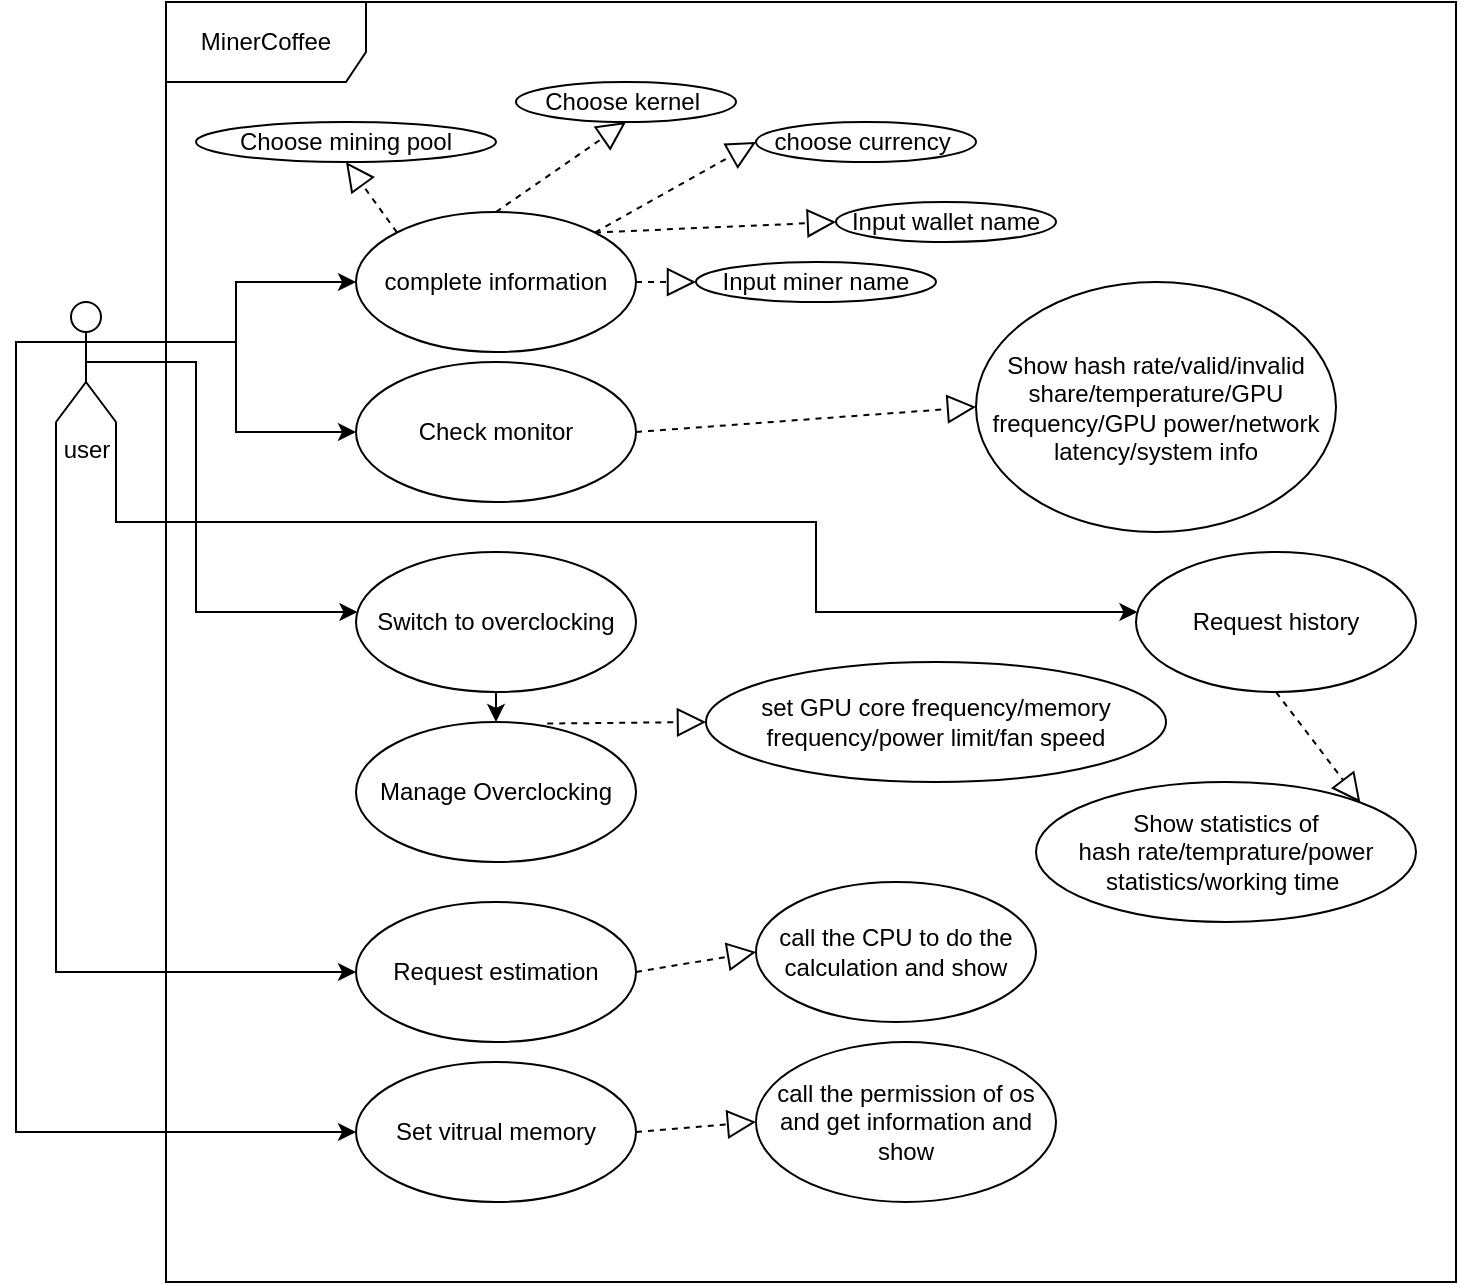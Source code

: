 <mxfile version="14.4.9" type="device"><diagram id="Zq-D7u7zz_o8BpnSoOA7" name="Page-1"><mxGraphModel dx="1278" dy="1748" grid="1" gridSize="10" guides="1" tooltips="1" connect="1" arrows="1" fold="1" page="1" pageScale="1" pageWidth="1600" pageHeight="1200" math="0" shadow="0"><root><mxCell id="0"/><mxCell id="1" parent="0"/><mxCell id="Er7A4a0yygFD07TNyNF_-1" value="MinerCoffee" style="shape=umlFrame;whiteSpace=wrap;html=1;width=100;height=40;" parent="1" vertex="1"><mxGeometry x="205" y="-20" width="645" height="640" as="geometry"/></mxCell><mxCell id="Er7A4a0yygFD07TNyNF_-17" style="edgeStyle=orthogonalEdgeStyle;rounded=0;orthogonalLoop=1;jettySize=auto;html=1;exitX=1;exitY=0.333;exitDx=0;exitDy=0;exitPerimeter=0;" parent="1" source="Er7A4a0yygFD07TNyNF_-2" target="Er7A4a0yygFD07TNyNF_-5" edge="1"><mxGeometry relative="1" as="geometry"/></mxCell><mxCell id="Er7A4a0yygFD07TNyNF_-18" style="edgeStyle=orthogonalEdgeStyle;rounded=0;orthogonalLoop=1;jettySize=auto;html=1;exitX=1;exitY=0.333;exitDx=0;exitDy=0;exitPerimeter=0;" parent="1" source="Er7A4a0yygFD07TNyNF_-2" target="Er7A4a0yygFD07TNyNF_-11" edge="1"><mxGeometry relative="1" as="geometry"/></mxCell><mxCell id="Er7A4a0yygFD07TNyNF_-19" style="edgeStyle=orthogonalEdgeStyle;rounded=0;orthogonalLoop=1;jettySize=auto;html=1;exitX=0.5;exitY=0.5;exitDx=0;exitDy=0;exitPerimeter=0;" parent="1" source="Er7A4a0yygFD07TNyNF_-2" target="Er7A4a0yygFD07TNyNF_-12" edge="1"><mxGeometry relative="1" as="geometry"><Array as="points"><mxPoint x="220" y="160"/><mxPoint x="220" y="285"/></Array></mxGeometry></mxCell><mxCell id="Er7A4a0yygFD07TNyNF_-21" style="edgeStyle=orthogonalEdgeStyle;rounded=0;orthogonalLoop=1;jettySize=auto;html=1;exitX=0;exitY=1;exitDx=0;exitDy=0;exitPerimeter=0;entryX=0;entryY=0.5;entryDx=0;entryDy=0;" parent="1" source="Er7A4a0yygFD07TNyNF_-2" target="Er7A4a0yygFD07TNyNF_-14" edge="1"><mxGeometry relative="1" as="geometry"/></mxCell><mxCell id="Er7A4a0yygFD07TNyNF_-22" style="edgeStyle=orthogonalEdgeStyle;rounded=0;orthogonalLoop=1;jettySize=auto;html=1;exitX=0;exitY=0.333;exitDx=0;exitDy=0;exitPerimeter=0;entryX=0;entryY=0.5;entryDx=0;entryDy=0;" parent="1" source="Er7A4a0yygFD07TNyNF_-2" target="Er7A4a0yygFD07TNyNF_-15" edge="1"><mxGeometry relative="1" as="geometry"/></mxCell><mxCell id="Er7A4a0yygFD07TNyNF_-28" style="edgeStyle=orthogonalEdgeStyle;rounded=0;orthogonalLoop=1;jettySize=auto;html=1;exitX=1;exitY=1;exitDx=0;exitDy=0;exitPerimeter=0;" parent="1" source="Er7A4a0yygFD07TNyNF_-2" target="Er7A4a0yygFD07TNyNF_-16" edge="1"><mxGeometry relative="1" as="geometry"><Array as="points"><mxPoint x="180" y="240"/><mxPoint x="530" y="240"/><mxPoint x="530" y="285"/></Array></mxGeometry></mxCell><mxCell id="Er7A4a0yygFD07TNyNF_-2" value="user" style="shape=umlActor;verticalLabelPosition=bottom;verticalAlign=top;html=1;" parent="1" vertex="1"><mxGeometry x="150" y="130" width="30" height="60" as="geometry"/></mxCell><mxCell id="Er7A4a0yygFD07TNyNF_-5" value="complete information" style="ellipse;whiteSpace=wrap;html=1;" parent="1" vertex="1"><mxGeometry x="300" y="85" width="140" height="70" as="geometry"/></mxCell><mxCell id="Er7A4a0yygFD07TNyNF_-6" value="Choose mining pool" style="ellipse;whiteSpace=wrap;html=1;" parent="1" vertex="1"><mxGeometry x="220" y="40" width="150" height="20" as="geometry"/></mxCell><mxCell id="Er7A4a0yygFD07TNyNF_-7" value="Input miner name" style="ellipse;whiteSpace=wrap;html=1;" parent="1" vertex="1"><mxGeometry x="470" y="110" width="120" height="20" as="geometry"/></mxCell><mxCell id="Er7A4a0yygFD07TNyNF_-8" value="Input wallet name" style="ellipse;whiteSpace=wrap;html=1;" parent="1" vertex="1"><mxGeometry x="540" y="80" width="110" height="20" as="geometry"/></mxCell><mxCell id="Er7A4a0yygFD07TNyNF_-9" value="choose currency&amp;nbsp;" style="ellipse;whiteSpace=wrap;html=1;" parent="1" vertex="1"><mxGeometry x="500" y="40" width="110" height="20" as="geometry"/></mxCell><mxCell id="Er7A4a0yygFD07TNyNF_-10" value="Choose kernel&amp;nbsp;" style="ellipse;whiteSpace=wrap;html=1;" parent="1" vertex="1"><mxGeometry x="380" y="20" width="110" height="20" as="geometry"/></mxCell><mxCell id="Er7A4a0yygFD07TNyNF_-11" value="Check monitor" style="ellipse;whiteSpace=wrap;html=1;" parent="1" vertex="1"><mxGeometry x="300" y="160" width="140" height="70" as="geometry"/></mxCell><mxCell id="Er7A4a0yygFD07TNyNF_-29" style="edgeStyle=orthogonalEdgeStyle;rounded=0;orthogonalLoop=1;jettySize=auto;html=1;exitX=0.5;exitY=1;exitDx=0;exitDy=0;entryX=0.5;entryY=0;entryDx=0;entryDy=0;" parent="1" source="Er7A4a0yygFD07TNyNF_-12" target="Er7A4a0yygFD07TNyNF_-13" edge="1"><mxGeometry relative="1" as="geometry"/></mxCell><mxCell id="Er7A4a0yygFD07TNyNF_-12" value="Switch to overclocking" style="ellipse;whiteSpace=wrap;html=1;" parent="1" vertex="1"><mxGeometry x="300" y="255" width="140" height="70" as="geometry"/></mxCell><mxCell id="Er7A4a0yygFD07TNyNF_-13" value="Manage Overclocking" style="ellipse;whiteSpace=wrap;html=1;" parent="1" vertex="1"><mxGeometry x="300" y="340" width="140" height="70" as="geometry"/></mxCell><mxCell id="Er7A4a0yygFD07TNyNF_-14" value="Request estimation" style="ellipse;whiteSpace=wrap;html=1;" parent="1" vertex="1"><mxGeometry x="300" y="430" width="140" height="70" as="geometry"/></mxCell><mxCell id="Er7A4a0yygFD07TNyNF_-15" value="Set vitrual memory" style="ellipse;whiteSpace=wrap;html=1;" parent="1" vertex="1"><mxGeometry x="300" y="510" width="140" height="70" as="geometry"/></mxCell><mxCell id="Er7A4a0yygFD07TNyNF_-16" value="Request history" style="ellipse;whiteSpace=wrap;html=1;" parent="1" vertex="1"><mxGeometry x="690" y="255" width="140" height="70" as="geometry"/></mxCell><mxCell id="Er7A4a0yygFD07TNyNF_-23" value="" style="endArrow=block;dashed=1;endFill=0;endSize=12;html=1;exitX=0;exitY=0;exitDx=0;exitDy=0;entryX=0.5;entryY=1;entryDx=0;entryDy=0;" parent="1" source="Er7A4a0yygFD07TNyNF_-5" target="Er7A4a0yygFD07TNyNF_-6" edge="1"><mxGeometry width="160" relative="1" as="geometry"><mxPoint x="570" y="220" as="sourcePoint"/><mxPoint x="730" y="220" as="targetPoint"/></mxGeometry></mxCell><mxCell id="Er7A4a0yygFD07TNyNF_-24" value="" style="endArrow=block;dashed=1;endFill=0;endSize=12;html=1;exitX=0.5;exitY=0;exitDx=0;exitDy=0;entryX=0.5;entryY=1;entryDx=0;entryDy=0;" parent="1" source="Er7A4a0yygFD07TNyNF_-5" target="Er7A4a0yygFD07TNyNF_-10" edge="1"><mxGeometry width="160" relative="1" as="geometry"><mxPoint x="330.503" y="105.251" as="sourcePoint"/><mxPoint x="295" y="70" as="targetPoint"/></mxGeometry></mxCell><mxCell id="Er7A4a0yygFD07TNyNF_-25" value="" style="endArrow=block;dashed=1;endFill=0;endSize=12;html=1;exitX=1;exitY=0;exitDx=0;exitDy=0;entryX=0;entryY=0.5;entryDx=0;entryDy=0;" parent="1" source="Er7A4a0yygFD07TNyNF_-5" target="Er7A4a0yygFD07TNyNF_-9" edge="1"><mxGeometry width="160" relative="1" as="geometry"><mxPoint x="340.503" y="115.251" as="sourcePoint"/><mxPoint x="305" y="80" as="targetPoint"/></mxGeometry></mxCell><mxCell id="Er7A4a0yygFD07TNyNF_-26" value="" style="endArrow=block;dashed=1;endFill=0;endSize=12;html=1;exitX=1;exitY=0;exitDx=0;exitDy=0;entryX=0;entryY=0.5;entryDx=0;entryDy=0;" parent="1" source="Er7A4a0yygFD07TNyNF_-5" target="Er7A4a0yygFD07TNyNF_-8" edge="1"><mxGeometry width="160" relative="1" as="geometry"><mxPoint x="429.497" y="105.251" as="sourcePoint"/><mxPoint x="480" y="70" as="targetPoint"/></mxGeometry></mxCell><mxCell id="Er7A4a0yygFD07TNyNF_-27" value="" style="endArrow=block;dashed=1;endFill=0;endSize=12;html=1;exitX=1;exitY=0.5;exitDx=0;exitDy=0;entryX=0;entryY=0.5;entryDx=0;entryDy=0;" parent="1" source="Er7A4a0yygFD07TNyNF_-5" target="Er7A4a0yygFD07TNyNF_-7" edge="1"><mxGeometry width="160" relative="1" as="geometry"><mxPoint x="439.497" y="115.251" as="sourcePoint"/><mxPoint x="490" y="80" as="targetPoint"/></mxGeometry></mxCell><mxCell id="Er7A4a0yygFD07TNyNF_-30" value="set GPU core frequency/memory frequency/power limit/fan speed" style="ellipse;whiteSpace=wrap;html=1;" parent="1" vertex="1"><mxGeometry x="475" y="310" width="230" height="60" as="geometry"/></mxCell><mxCell id="Er7A4a0yygFD07TNyNF_-31" value="" style="endArrow=block;dashed=1;endFill=0;endSize=12;html=1;exitX=0.683;exitY=0.011;exitDx=0;exitDy=0;exitPerimeter=0;entryX=0;entryY=0.5;entryDx=0;entryDy=0;" parent="1" source="Er7A4a0yygFD07TNyNF_-13" target="Er7A4a0yygFD07TNyNF_-30" edge="1"><mxGeometry width="160" relative="1" as="geometry"><mxPoint x="380" y="320" as="sourcePoint"/><mxPoint x="450" y="330" as="targetPoint"/></mxGeometry></mxCell><mxCell id="Er7A4a0yygFD07TNyNF_-35" value="Show statistics of&lt;br&gt;hash rate/temprature/power statistics/working time&amp;nbsp;" style="ellipse;whiteSpace=wrap;html=1;" parent="1" vertex="1"><mxGeometry x="640" y="370" width="190" height="70" as="geometry"/></mxCell><mxCell id="Er7A4a0yygFD07TNyNF_-37" value="Show hash rate/valid/invalid share/temperature/GPU frequency/GPU power/network latency/system info" style="ellipse;whiteSpace=wrap;html=1;" parent="1" vertex="1"><mxGeometry x="610" y="120" width="180" height="125" as="geometry"/></mxCell><mxCell id="Er7A4a0yygFD07TNyNF_-38" value="" style="endArrow=block;dashed=1;endFill=0;endSize=12;html=1;exitX=1;exitY=0.5;exitDx=0;exitDy=0;entryX=0;entryY=0.5;entryDx=0;entryDy=0;" parent="1" source="Er7A4a0yygFD07TNyNF_-11" target="Er7A4a0yygFD07TNyNF_-37" edge="1"><mxGeometry width="160" relative="1" as="geometry"><mxPoint x="460" y="220" as="sourcePoint"/><mxPoint x="620" y="220" as="targetPoint"/></mxGeometry></mxCell><mxCell id="Er7A4a0yygFD07TNyNF_-39" value="" style="endArrow=block;dashed=1;endFill=0;endSize=12;html=1;exitX=0.5;exitY=1;exitDx=0;exitDy=0;entryX=1;entryY=0;entryDx=0;entryDy=0;" parent="1" source="Er7A4a0yygFD07TNyNF_-16" target="Er7A4a0yygFD07TNyNF_-35" edge="1"><mxGeometry width="160" relative="1" as="geometry"><mxPoint x="570" y="240" as="sourcePoint"/><mxPoint x="730" y="240" as="targetPoint"/></mxGeometry></mxCell><mxCell id="Er7A4a0yygFD07TNyNF_-40" value="call the permission of os and get information and show" style="ellipse;whiteSpace=wrap;html=1;" parent="1" vertex="1"><mxGeometry x="500" y="500" width="150" height="80" as="geometry"/></mxCell><mxCell id="Er7A4a0yygFD07TNyNF_-41" value="" style="endArrow=block;dashed=1;endFill=0;endSize=12;html=1;exitX=1;exitY=0.5;exitDx=0;exitDy=0;entryX=0;entryY=0.5;entryDx=0;entryDy=0;" parent="1" source="Er7A4a0yygFD07TNyNF_-15" target="Er7A4a0yygFD07TNyNF_-40" edge="1"><mxGeometry width="160" relative="1" as="geometry"><mxPoint x="450" y="480" as="sourcePoint"/><mxPoint x="610" y="480" as="targetPoint"/></mxGeometry></mxCell><mxCell id="Er7A4a0yygFD07TNyNF_-42" value="call the CPU to do the calculation and show" style="ellipse;whiteSpace=wrap;html=1;" parent="1" vertex="1"><mxGeometry x="500" y="420" width="140" height="70" as="geometry"/></mxCell><mxCell id="Er7A4a0yygFD07TNyNF_-43" value="" style="endArrow=block;dashed=1;endFill=0;endSize=12;html=1;exitX=1;exitY=0.5;exitDx=0;exitDy=0;entryX=0;entryY=0.5;entryDx=0;entryDy=0;" parent="1" source="Er7A4a0yygFD07TNyNF_-14" target="Er7A4a0yygFD07TNyNF_-42" edge="1"><mxGeometry width="160" relative="1" as="geometry"><mxPoint x="470" y="320" as="sourcePoint"/><mxPoint x="630" y="320" as="targetPoint"/></mxGeometry></mxCell></root></mxGraphModel></diagram></mxfile>